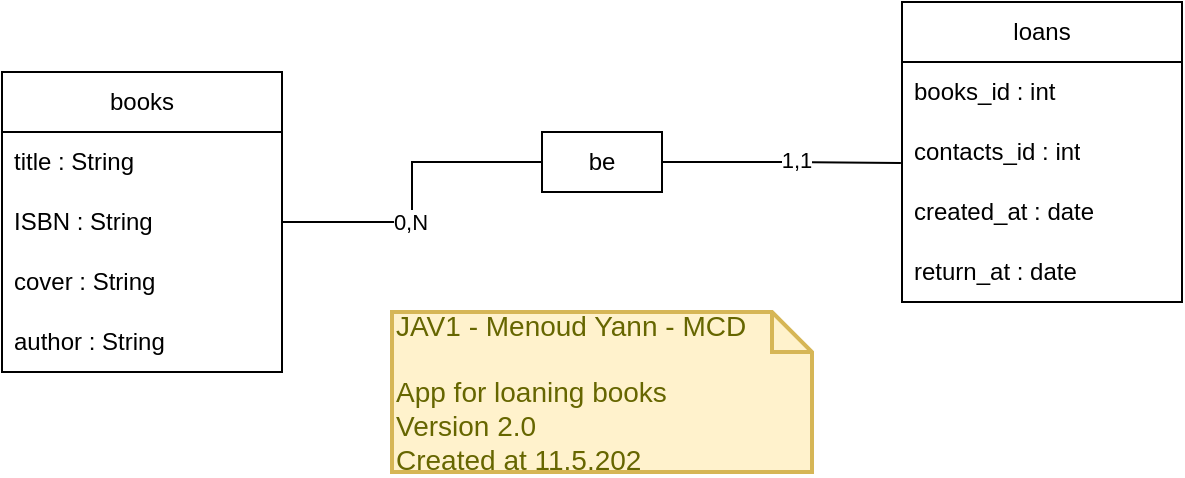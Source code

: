 <mxfile version="20.6.1" type="device"><diagram id="rjGaK7H5l1ZLDLIW3d6I" name="Page-1"><mxGraphModel dx="1306" dy="922" grid="1" gridSize="10" guides="1" tooltips="1" connect="1" arrows="1" fold="1" page="1" pageScale="1" pageWidth="827" pageHeight="1169" math="0" shadow="0"><root><mxCell id="0"/><mxCell id="1" parent="0"/><mxCell id="OnFui-z_V1AWIhco2bET-15" style="edgeStyle=orthogonalEdgeStyle;rounded=0;orthogonalLoop=1;jettySize=auto;html=1;entryX=0;entryY=0.5;entryDx=0;entryDy=0;endArrow=none;endFill=0;" parent="1" source="OnFui-z_V1AWIhco2bET-5" target="OnFui-z_V1AWIhco2bET-14" edge="1"><mxGeometry relative="1" as="geometry"/></mxCell><mxCell id="OnFui-z_V1AWIhco2bET-17" value="0,N" style="edgeLabel;html=1;align=center;verticalAlign=middle;resizable=0;points=[];" parent="OnFui-z_V1AWIhco2bET-15" vertex="1" connectable="0"><mxGeometry x="-0.189" y="1" relative="1" as="geometry"><mxPoint as="offset"/></mxGeometry></mxCell><mxCell id="OnFui-z_V1AWIhco2bET-5" value="books" style="swimlane;fontStyle=0;childLayout=stackLayout;horizontal=1;startSize=30;horizontalStack=0;resizeParent=1;resizeParentMax=0;resizeLast=0;collapsible=1;marginBottom=0;whiteSpace=wrap;html=1;" parent="1" vertex="1"><mxGeometry x="119" y="205" width="140" height="150" as="geometry"/></mxCell><mxCell id="OnFui-z_V1AWIhco2bET-6" value="title : String" style="text;strokeColor=none;fillColor=none;align=left;verticalAlign=middle;spacingLeft=4;spacingRight=4;overflow=hidden;points=[[0,0.5],[1,0.5]];portConstraint=eastwest;rotatable=0;whiteSpace=wrap;html=1;" parent="OnFui-z_V1AWIhco2bET-5" vertex="1"><mxGeometry y="30" width="140" height="30" as="geometry"/></mxCell><mxCell id="KvjEtNL9bCvxvZPRLINu-1" value="ISBN : String&amp;nbsp;" style="text;strokeColor=none;fillColor=none;align=left;verticalAlign=middle;spacingLeft=4;spacingRight=4;overflow=hidden;points=[[0,0.5],[1,0.5]];portConstraint=eastwest;rotatable=0;whiteSpace=wrap;html=1;" parent="OnFui-z_V1AWIhco2bET-5" vertex="1"><mxGeometry y="60" width="140" height="30" as="geometry"/></mxCell><mxCell id="OnFui-z_V1AWIhco2bET-7" value="cover : String&amp;nbsp;" style="text;strokeColor=none;fillColor=none;align=left;verticalAlign=middle;spacingLeft=4;spacingRight=4;overflow=hidden;points=[[0,0.5],[1,0.5]];portConstraint=eastwest;rotatable=0;whiteSpace=wrap;html=1;" parent="OnFui-z_V1AWIhco2bET-5" vertex="1"><mxGeometry y="90" width="140" height="30" as="geometry"/></mxCell><mxCell id="KvjEtNL9bCvxvZPRLINu-2" value="author : String&amp;nbsp;" style="text;strokeColor=none;fillColor=none;align=left;verticalAlign=middle;spacingLeft=4;spacingRight=4;overflow=hidden;points=[[0,0.5],[1,0.5]];portConstraint=eastwest;rotatable=0;whiteSpace=wrap;html=1;" parent="OnFui-z_V1AWIhco2bET-5" vertex="1"><mxGeometry y="120" width="140" height="30" as="geometry"/></mxCell><mxCell id="OnFui-z_V1AWIhco2bET-9" value="loans" style="swimlane;fontStyle=0;childLayout=stackLayout;horizontal=1;startSize=30;horizontalStack=0;resizeParent=1;resizeParentMax=0;resizeLast=0;collapsible=1;marginBottom=0;whiteSpace=wrap;html=1;" parent="1" vertex="1"><mxGeometry x="569" y="170" width="140" height="150" as="geometry"/></mxCell><mxCell id="OnFui-z_V1AWIhco2bET-10" value="books_id : int" style="text;strokeColor=none;fillColor=none;align=left;verticalAlign=middle;spacingLeft=4;spacingRight=4;overflow=hidden;points=[[0,0.5],[1,0.5]];portConstraint=eastwest;rotatable=0;whiteSpace=wrap;html=1;" parent="OnFui-z_V1AWIhco2bET-9" vertex="1"><mxGeometry y="30" width="140" height="30" as="geometry"/></mxCell><mxCell id="OnFui-z_V1AWIhco2bET-11" value="contacts_id : int" style="text;strokeColor=none;fillColor=none;align=left;verticalAlign=middle;spacingLeft=4;spacingRight=4;overflow=hidden;points=[[0,0.5],[1,0.5]];portConstraint=eastwest;rotatable=0;whiteSpace=wrap;html=1;" parent="OnFui-z_V1AWIhco2bET-9" vertex="1"><mxGeometry y="60" width="140" height="30" as="geometry"/></mxCell><mxCell id="OnFui-z_V1AWIhco2bET-12" value="created_at : date" style="text;strokeColor=none;fillColor=none;align=left;verticalAlign=middle;spacingLeft=4;spacingRight=4;overflow=hidden;points=[[0,0.5],[1,0.5]];portConstraint=eastwest;rotatable=0;whiteSpace=wrap;html=1;" parent="OnFui-z_V1AWIhco2bET-9" vertex="1"><mxGeometry y="90" width="140" height="30" as="geometry"/></mxCell><mxCell id="OnFui-z_V1AWIhco2bET-13" value="return_at : date" style="text;strokeColor=none;fillColor=none;align=left;verticalAlign=middle;spacingLeft=4;spacingRight=4;overflow=hidden;points=[[0,0.5],[1,0.5]];portConstraint=eastwest;rotatable=0;whiteSpace=wrap;html=1;" parent="OnFui-z_V1AWIhco2bET-9" vertex="1"><mxGeometry y="120" width="140" height="30" as="geometry"/></mxCell><mxCell id="OnFui-z_V1AWIhco2bET-16" style="edgeStyle=orthogonalEdgeStyle;rounded=0;orthogonalLoop=1;jettySize=auto;html=1;exitX=1;exitY=0.5;exitDx=0;exitDy=0;entryX=-0.004;entryY=0.683;entryDx=0;entryDy=0;entryPerimeter=0;endArrow=none;endFill=0;" parent="1" source="OnFui-z_V1AWIhco2bET-14" target="OnFui-z_V1AWIhco2bET-11" edge="1"><mxGeometry relative="1" as="geometry"/></mxCell><mxCell id="OnFui-z_V1AWIhco2bET-18" value="1,1" style="edgeLabel;html=1;align=center;verticalAlign=middle;resizable=0;points=[];" parent="OnFui-z_V1AWIhco2bET-16" vertex="1" connectable="0"><mxGeometry x="0.119" y="2" relative="1" as="geometry"><mxPoint as="offset"/></mxGeometry></mxCell><mxCell id="OnFui-z_V1AWIhco2bET-14" value="be" style="rounded=0;whiteSpace=wrap;html=1;" parent="1" vertex="1"><mxGeometry x="389" y="235" width="60" height="30" as="geometry"/></mxCell><mxCell id="OnFui-z_V1AWIhco2bET-20" value="JAV1 - Menoud Yann - MCD&lt;br&gt;&lt;br&gt;App for loaning books&lt;br&gt;Version 2.0&lt;br&gt;Created at 11.5.202" style="shape=note;strokeWidth=2;fontSize=14;size=20;whiteSpace=wrap;html=1;fillColor=#fff2cc;strokeColor=#d6b656;fontColor=#666600;align=left;" parent="1" vertex="1"><mxGeometry x="314" y="325" width="210" height="80" as="geometry"/></mxCell></root></mxGraphModel></diagram></mxfile>